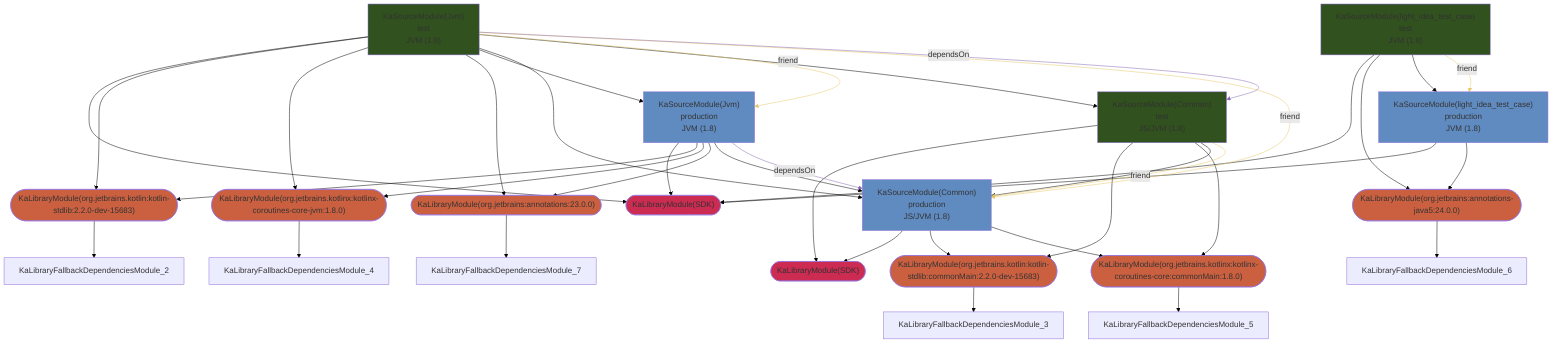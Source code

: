 graph TD
  KaLibraryModule_0(["KaLibraryModule(SDK)"])
  KaLibraryModule_1(["KaLibraryModule(SDK)"])
  KaLibraryModule_2(["KaLibraryModule(org.jetbrains.kotlin:kotlin-stdlib:2.2.0-dev-15683)"])
  KaLibraryModule_3(["KaLibraryModule(org.jetbrains.kotlin:kotlin-stdlib:commonMain:2.2.0-dev-15683)"])
  KaLibraryModule_4(["KaLibraryModule(org.jetbrains.kotlinx:kotlinx-coroutines-core-jvm:1.8.0)"])
  KaLibraryModule_5(["KaLibraryModule(org.jetbrains.kotlinx:kotlinx-coroutines-core:commonMain:1.8.0)"])
  KaLibraryModule_6(["KaLibraryModule(org.jetbrains:annotations-java5:24.0.0)"])
  KaLibraryModule_7(["KaLibraryModule(org.jetbrains:annotations:23.0.0)"])
  KaSourceModule_8["KaSourceModule(Common)<br />production<br />JS/JVM (1.8)"]
  KaSourceModule_9["KaSourceModule(Common)<br />test<br />JS/JVM (1.8)"]
  KaSourceModule_10["KaSourceModule(Jvm)<br />production<br />JVM (1.8)"]
  KaSourceModule_11["KaSourceModule(Jvm)<br />test<br />JVM (1.8)"]
  KaSourceModule_12["KaSourceModule(light_idea_test_case)<br />production<br />JVM (1.8)"]
  KaSourceModule_13["KaSourceModule(light_idea_test_case)<br />test<br />JVM (1.8)"]
  style KaLibraryModule_0 fill:#CC2B52
  style KaLibraryModule_1 fill:#CC2B52
  style KaLibraryModule_2 fill:#CB6040
  style KaLibraryModule_3 fill:#CB6040
  style KaLibraryModule_4 fill:#CB6040
  style KaLibraryModule_5 fill:#CB6040
  style KaLibraryModule_6 fill:#CB6040
  style KaLibraryModule_7 fill:#CB6040
  style KaSourceModule_8 fill:#608BC1
  style KaSourceModule_9 fill:#31511E
  style KaSourceModule_10 fill:#608BC1
  style KaSourceModule_11 fill:#31511E
  style KaSourceModule_12 fill:#608BC1
  style KaSourceModule_13 fill:#31511E
  KaLibraryModule_2 --> KaLibraryFallbackDependenciesModule_2
  KaLibraryModule_3 --> KaLibraryFallbackDependenciesModule_3
  KaLibraryModule_4 --> KaLibraryFallbackDependenciesModule_4
  KaLibraryModule_5 --> KaLibraryFallbackDependenciesModule_5
  KaLibraryModule_6 --> KaLibraryFallbackDependenciesModule_6
  KaLibraryModule_7 --> KaLibraryFallbackDependenciesModule_7
  KaSourceModule_10 --> KaLibraryModule_1
  KaSourceModule_10 --> KaLibraryModule_2
  KaSourceModule_10 --> KaLibraryModule_4
  KaSourceModule_10 --> KaLibraryModule_7
  KaSourceModule_10 --> KaSourceModule_8
  KaSourceModule_11 --> KaLibraryModule_1
  KaSourceModule_11 --> KaLibraryModule_2
  KaSourceModule_11 --> KaLibraryModule_4
  KaSourceModule_11 --> KaLibraryModule_7
  KaSourceModule_11 --> KaSourceModule_10
  KaSourceModule_11 --> KaSourceModule_8
  KaSourceModule_11 --> KaSourceModule_9
  KaSourceModule_12 --> KaLibraryModule_1
  KaSourceModule_12 --> KaLibraryModule_6
  KaSourceModule_13 --> KaLibraryModule_1
  KaSourceModule_13 --> KaLibraryModule_6
  KaSourceModule_13 --> KaSourceModule_12
  KaSourceModule_8 --> KaLibraryModule_0
  KaSourceModule_8 --> KaLibraryModule_3
  KaSourceModule_8 --> KaLibraryModule_5
  KaSourceModule_9 --> KaLibraryModule_0
  KaSourceModule_9 --> KaLibraryModule_3
  KaSourceModule_9 --> KaLibraryModule_5
  KaSourceModule_9 --> KaSourceModule_8
  KaSourceModule_11 --friend--> KaSourceModule_10
  KaSourceModule_11 --friend--> KaSourceModule_8
  KaSourceModule_13 --friend--> KaSourceModule_12
  KaSourceModule_9 --friend--> KaSourceModule_8
  KaSourceModule_10 --dependsOn--> KaSourceModule_8
  KaSourceModule_11 --dependsOn--> KaSourceModule_9
  linkStyle 0 stroke:black
  linkStyle 1 stroke:black
  linkStyle 2 stroke:black
  linkStyle 3 stroke:black
  linkStyle 4 stroke:black
  linkStyle 5 stroke:black
  linkStyle 6 stroke:black
  linkStyle 7 stroke:black
  linkStyle 8 stroke:black
  linkStyle 9 stroke:black
  linkStyle 10 stroke:black
  linkStyle 11 stroke:black
  linkStyle 12 stroke:black
  linkStyle 13 stroke:black
  linkStyle 14 stroke:black
  linkStyle 15 stroke:black
  linkStyle 16 stroke:black
  linkStyle 17 stroke:black
  linkStyle 18 stroke:black
  linkStyle 19 stroke:black
  linkStyle 20 stroke:black
  linkStyle 21 stroke:black
  linkStyle 22 stroke:black
  linkStyle 23 stroke:black
  linkStyle 24 stroke:black
  linkStyle 25 stroke:black
  linkStyle 26 stroke:black
  linkStyle 27 stroke:black
  linkStyle 28 stroke:black
  linkStyle 29 stroke:black
  linkStyle 30 stroke:#E6C767
  linkStyle 31 stroke:#E6C767
  linkStyle 32 stroke:#E6C767
  linkStyle 33 stroke:#E6C767
  linkStyle 34 stroke:#8967B3
  linkStyle 35 stroke:#8967B3